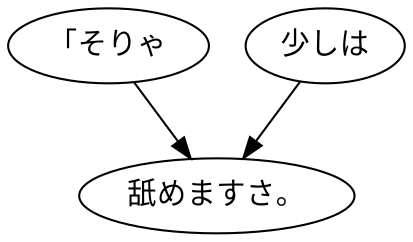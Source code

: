 digraph graph3050 {
	node0 [label="「そりゃ"];
	node1 [label="少しは"];
	node2 [label="舐めますさ。"];
	node0 -> node2;
	node1 -> node2;
}
